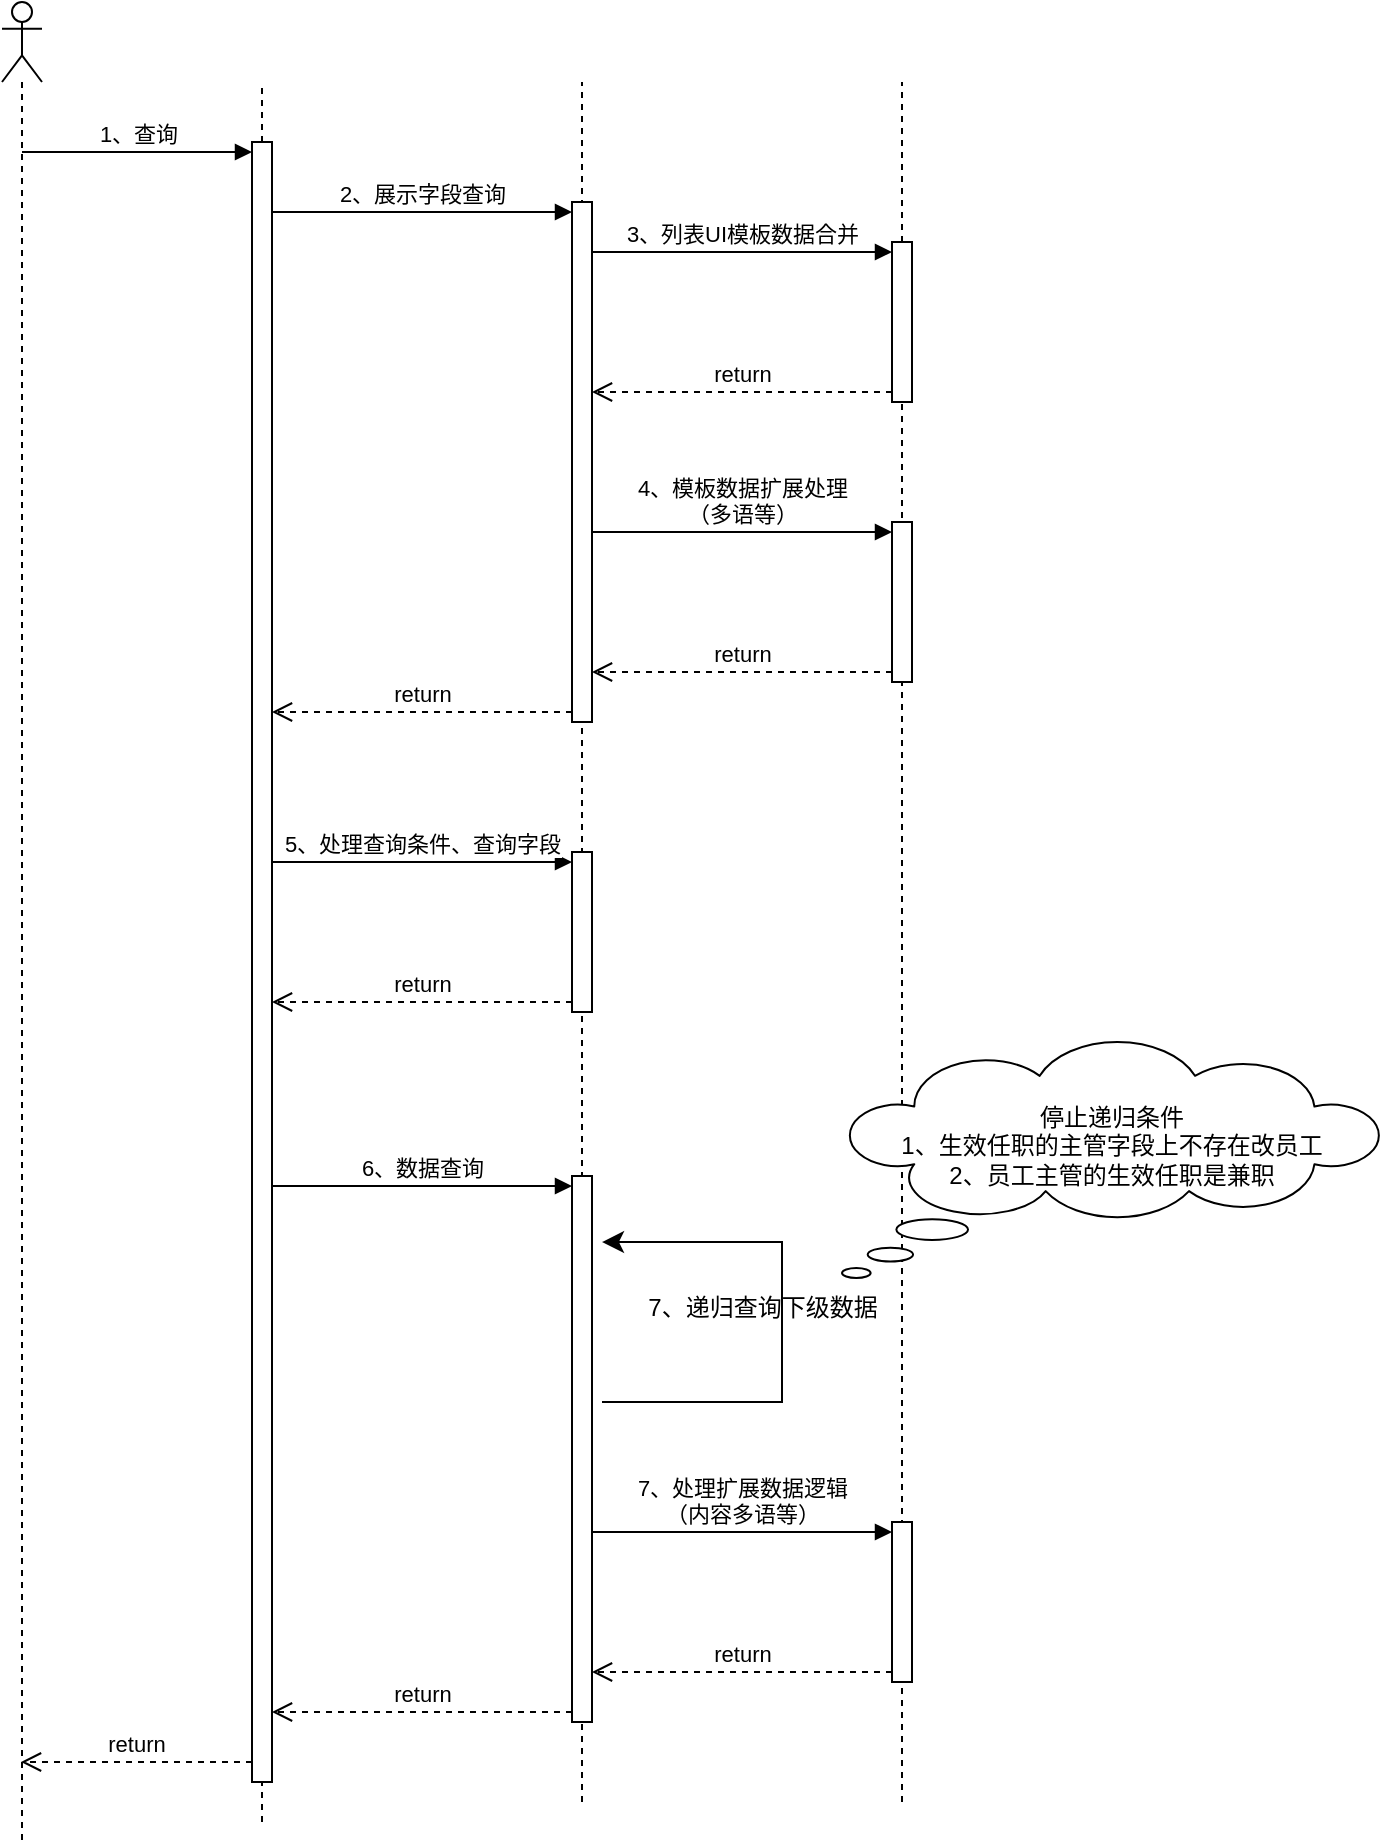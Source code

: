 <mxfile version="23.1.5" type="github">
  <diagram name="第 1 页" id="S-6OjkVsCnSg2azHZJY5">
    <mxGraphModel dx="1434" dy="749" grid="1" gridSize="10" guides="1" tooltips="1" connect="1" arrows="1" fold="1" page="1" pageScale="1" pageWidth="827" pageHeight="1169" math="0" shadow="0">
      <root>
        <mxCell id="0" />
        <mxCell id="1" parent="0" />
        <mxCell id="T84RrNcwuwcVCLzUbH3B-3" value="" style="shape=umlLifeline;perimeter=lifelinePerimeter;whiteSpace=wrap;html=1;container=1;dropTarget=0;collapsible=0;recursiveResize=0;outlineConnect=0;portConstraint=eastwest;newEdgeStyle={&quot;curved&quot;:0,&quot;rounded&quot;:0};participant=umlActor;" parent="1" vertex="1">
          <mxGeometry x="70" y="80" width="20" height="920" as="geometry" />
        </mxCell>
        <mxCell id="T84RrNcwuwcVCLzUbH3B-10" value="" style="endArrow=none;dashed=1;html=1;rounded=0;" parent="1" edge="1">
          <mxGeometry width="50" height="50" relative="1" as="geometry">
            <mxPoint x="200" y="990" as="sourcePoint" />
            <mxPoint x="200" y="120" as="targetPoint" />
          </mxGeometry>
        </mxCell>
        <mxCell id="T84RrNcwuwcVCLzUbH3B-11" value="" style="endArrow=none;dashed=1;html=1;rounded=0;" parent="1" edge="1">
          <mxGeometry width="50" height="50" relative="1" as="geometry">
            <mxPoint x="520" y="980" as="sourcePoint" />
            <mxPoint x="520" y="120" as="targetPoint" />
          </mxGeometry>
        </mxCell>
        <mxCell id="T84RrNcwuwcVCLzUbH3B-12" value="" style="endArrow=none;dashed=1;html=1;rounded=0;" parent="1" edge="1">
          <mxGeometry width="50" height="50" relative="1" as="geometry">
            <mxPoint x="360" y="980" as="sourcePoint" />
            <mxPoint x="360" y="120" as="targetPoint" />
          </mxGeometry>
        </mxCell>
        <mxCell id="T84RrNcwuwcVCLzUbH3B-4" value="" style="html=1;points=[[0,0,0,0,5],[0,1,0,0,-5],[1,0,0,0,5],[1,1,0,0,-5]];perimeter=orthogonalPerimeter;outlineConnect=0;targetShapes=umlLifeline;portConstraint=eastwest;newEdgeStyle={&quot;curved&quot;:0,&quot;rounded&quot;:0};" parent="1" vertex="1">
          <mxGeometry x="195" y="150" width="10" height="820" as="geometry" />
        </mxCell>
        <mxCell id="T84RrNcwuwcVCLzUbH3B-5" value="1、查询" style="html=1;verticalAlign=bottom;endArrow=block;curved=0;rounded=0;entryX=0;entryY=0;entryDx=0;entryDy=5;" parent="1" target="T84RrNcwuwcVCLzUbH3B-4" edge="1">
          <mxGeometry relative="1" as="geometry">
            <mxPoint x="80" y="155" as="sourcePoint" />
          </mxGeometry>
        </mxCell>
        <mxCell id="T84RrNcwuwcVCLzUbH3B-6" value="return" style="html=1;verticalAlign=bottom;endArrow=open;dashed=1;endSize=8;curved=0;rounded=0;exitX=0;exitY=1;exitDx=0;exitDy=-5;" parent="1" edge="1">
          <mxGeometry relative="1" as="geometry">
            <mxPoint x="79.5" y="960.0" as="targetPoint" />
            <mxPoint x="195" y="960.0" as="sourcePoint" />
          </mxGeometry>
        </mxCell>
        <mxCell id="T84RrNcwuwcVCLzUbH3B-14" value="" style="html=1;points=[[0,0,0,0,5],[0,1,0,0,-5],[1,0,0,0,5],[1,1,0,0,-5]];perimeter=orthogonalPerimeter;outlineConnect=0;targetShapes=umlLifeline;portConstraint=eastwest;newEdgeStyle={&quot;curved&quot;:0,&quot;rounded&quot;:0};" parent="1" vertex="1">
          <mxGeometry x="355" y="180" width="10" height="260" as="geometry" />
        </mxCell>
        <mxCell id="T84RrNcwuwcVCLzUbH3B-15" value="2、展示字段查询" style="html=1;verticalAlign=bottom;endArrow=block;curved=0;rounded=0;entryX=0;entryY=0;entryDx=0;entryDy=5;" parent="1" source="T84RrNcwuwcVCLzUbH3B-4" target="T84RrNcwuwcVCLzUbH3B-14" edge="1">
          <mxGeometry relative="1" as="geometry">
            <mxPoint x="290" y="185" as="sourcePoint" />
          </mxGeometry>
        </mxCell>
        <mxCell id="T84RrNcwuwcVCLzUbH3B-16" value="return" style="html=1;verticalAlign=bottom;endArrow=open;dashed=1;endSize=8;curved=0;rounded=0;exitX=0;exitY=1;exitDx=0;exitDy=-5;" parent="1" source="T84RrNcwuwcVCLzUbH3B-14" target="T84RrNcwuwcVCLzUbH3B-4" edge="1">
          <mxGeometry relative="1" as="geometry">
            <mxPoint x="290" y="255" as="targetPoint" />
          </mxGeometry>
        </mxCell>
        <mxCell id="T84RrNcwuwcVCLzUbH3B-17" value="" style="html=1;points=[[0,0,0,0,5],[0,1,0,0,-5],[1,0,0,0,5],[1,1,0,0,-5]];perimeter=orthogonalPerimeter;outlineConnect=0;targetShapes=umlLifeline;portConstraint=eastwest;newEdgeStyle={&quot;curved&quot;:0,&quot;rounded&quot;:0};" parent="1" vertex="1">
          <mxGeometry x="515" y="200" width="10" height="80" as="geometry" />
        </mxCell>
        <mxCell id="T84RrNcwuwcVCLzUbH3B-18" value="3、列表UI模板数据合并" style="html=1;verticalAlign=bottom;endArrow=block;curved=0;rounded=0;entryX=0;entryY=0;entryDx=0;entryDy=5;" parent="1" source="T84RrNcwuwcVCLzUbH3B-14" target="T84RrNcwuwcVCLzUbH3B-17" edge="1">
          <mxGeometry relative="1" as="geometry">
            <mxPoint x="450" y="205" as="sourcePoint" />
          </mxGeometry>
        </mxCell>
        <mxCell id="T84RrNcwuwcVCLzUbH3B-19" value="return" style="html=1;verticalAlign=bottom;endArrow=open;dashed=1;endSize=8;curved=0;rounded=0;exitX=0;exitY=1;exitDx=0;exitDy=-5;" parent="1" source="T84RrNcwuwcVCLzUbH3B-17" target="T84RrNcwuwcVCLzUbH3B-14" edge="1">
          <mxGeometry relative="1" as="geometry">
            <mxPoint x="450" y="275" as="targetPoint" />
          </mxGeometry>
        </mxCell>
        <mxCell id="T84RrNcwuwcVCLzUbH3B-20" value="" style="html=1;points=[[0,0,0,0,5],[0,1,0,0,-5],[1,0,0,0,5],[1,1,0,0,-5]];perimeter=orthogonalPerimeter;outlineConnect=0;targetShapes=umlLifeline;portConstraint=eastwest;newEdgeStyle={&quot;curved&quot;:0,&quot;rounded&quot;:0};" parent="1" vertex="1">
          <mxGeometry x="515" y="340" width="10" height="80" as="geometry" />
        </mxCell>
        <mxCell id="T84RrNcwuwcVCLzUbH3B-21" value="4、模板数据扩展处理&lt;br&gt;（多语等）" style="html=1;verticalAlign=bottom;endArrow=block;curved=0;rounded=0;entryX=0;entryY=0;entryDx=0;entryDy=5;" parent="1" source="T84RrNcwuwcVCLzUbH3B-14" target="T84RrNcwuwcVCLzUbH3B-20" edge="1">
          <mxGeometry relative="1" as="geometry">
            <mxPoint x="445" y="345" as="sourcePoint" />
          </mxGeometry>
        </mxCell>
        <mxCell id="T84RrNcwuwcVCLzUbH3B-22" value="return" style="html=1;verticalAlign=bottom;endArrow=open;dashed=1;endSize=8;curved=0;rounded=0;exitX=0;exitY=1;exitDx=0;exitDy=-5;" parent="1" source="T84RrNcwuwcVCLzUbH3B-20" target="T84RrNcwuwcVCLzUbH3B-14" edge="1">
          <mxGeometry relative="1" as="geometry">
            <mxPoint x="445" y="415" as="targetPoint" />
          </mxGeometry>
        </mxCell>
        <mxCell id="T84RrNcwuwcVCLzUbH3B-23" value="" style="html=1;points=[[0,0,0,0,5],[0,1,0,0,-5],[1,0,0,0,5],[1,1,0,0,-5]];perimeter=orthogonalPerimeter;outlineConnect=0;targetShapes=umlLifeline;portConstraint=eastwest;newEdgeStyle={&quot;curved&quot;:0,&quot;rounded&quot;:0};" parent="1" vertex="1">
          <mxGeometry x="355" y="667" width="10" height="273" as="geometry" />
        </mxCell>
        <mxCell id="T84RrNcwuwcVCLzUbH3B-24" value="6、数据查询" style="html=1;verticalAlign=bottom;endArrow=block;curved=0;rounded=0;entryX=0;entryY=0;entryDx=0;entryDy=5;" parent="1" target="T84RrNcwuwcVCLzUbH3B-23" edge="1">
          <mxGeometry relative="1" as="geometry">
            <mxPoint x="205" y="672.0" as="sourcePoint" />
          </mxGeometry>
        </mxCell>
        <mxCell id="T84RrNcwuwcVCLzUbH3B-25" value="return" style="html=1;verticalAlign=bottom;endArrow=open;dashed=1;endSize=8;curved=0;rounded=0;exitX=0;exitY=1;exitDx=0;exitDy=-5;" parent="1" source="T84RrNcwuwcVCLzUbH3B-23" target="T84RrNcwuwcVCLzUbH3B-4" edge="1">
          <mxGeometry relative="1" as="geometry">
            <mxPoint x="205" y="882.0" as="targetPoint" />
          </mxGeometry>
        </mxCell>
        <mxCell id="T84RrNcwuwcVCLzUbH3B-26" value="" style="html=1;points=[[0,0,0,0,5],[0,1,0,0,-5],[1,0,0,0,5],[1,1,0,0,-5]];perimeter=orthogonalPerimeter;outlineConnect=0;targetShapes=umlLifeline;portConstraint=eastwest;newEdgeStyle={&quot;curved&quot;:0,&quot;rounded&quot;:0};" parent="1" vertex="1">
          <mxGeometry x="515" y="840" width="10" height="80" as="geometry" />
        </mxCell>
        <mxCell id="T84RrNcwuwcVCLzUbH3B-27" value="7、处理扩展数据逻辑&lt;br&gt;（内容多语等）" style="html=1;verticalAlign=bottom;endArrow=block;curved=0;rounded=0;entryX=0;entryY=0;entryDx=0;entryDy=5;" parent="1" target="T84RrNcwuwcVCLzUbH3B-26" edge="1">
          <mxGeometry relative="1" as="geometry">
            <mxPoint x="365" y="845" as="sourcePoint" />
          </mxGeometry>
        </mxCell>
        <mxCell id="T84RrNcwuwcVCLzUbH3B-28" value="return" style="html=1;verticalAlign=bottom;endArrow=open;dashed=1;endSize=8;curved=0;rounded=0;exitX=0;exitY=1;exitDx=0;exitDy=-5;" parent="1" source="T84RrNcwuwcVCLzUbH3B-26" edge="1">
          <mxGeometry relative="1" as="geometry">
            <mxPoint x="365" y="915" as="targetPoint" />
          </mxGeometry>
        </mxCell>
        <mxCell id="T84RrNcwuwcVCLzUbH3B-29" value="" style="html=1;points=[[0,0,0,0,5],[0,1,0,0,-5],[1,0,0,0,5],[1,1,0,0,-5]];perimeter=orthogonalPerimeter;outlineConnect=0;targetShapes=umlLifeline;portConstraint=eastwest;newEdgeStyle={&quot;curved&quot;:0,&quot;rounded&quot;:0};" parent="1" vertex="1">
          <mxGeometry x="355" y="505" width="10" height="80" as="geometry" />
        </mxCell>
        <mxCell id="T84RrNcwuwcVCLzUbH3B-30" value="5、处理查询条件、查询字段" style="html=1;verticalAlign=bottom;endArrow=block;curved=0;rounded=0;entryX=0;entryY=0;entryDx=0;entryDy=5;" parent="1" source="T84RrNcwuwcVCLzUbH3B-4" target="T84RrNcwuwcVCLzUbH3B-29" edge="1">
          <mxGeometry relative="1" as="geometry">
            <mxPoint x="285" y="510" as="sourcePoint" />
          </mxGeometry>
        </mxCell>
        <mxCell id="T84RrNcwuwcVCLzUbH3B-31" value="return" style="html=1;verticalAlign=bottom;endArrow=open;dashed=1;endSize=8;curved=0;rounded=0;exitX=0;exitY=1;exitDx=0;exitDy=-5;" parent="1" source="T84RrNcwuwcVCLzUbH3B-29" target="T84RrNcwuwcVCLzUbH3B-4" edge="1">
          <mxGeometry relative="1" as="geometry">
            <mxPoint x="285" y="580" as="targetPoint" />
          </mxGeometry>
        </mxCell>
        <mxCell id="sjRXnx2SvlVrv_pFDzfb-4" value="" style="edgeStyle=elbowEdgeStyle;elbow=horizontal;endArrow=classic;html=1;curved=0;rounded=0;endSize=8;startSize=8;entryX=1.5;entryY=0.121;entryDx=0;entryDy=0;entryPerimeter=0;" edge="1" parent="1" target="T84RrNcwuwcVCLzUbH3B-23">
          <mxGeometry width="50" height="50" relative="1" as="geometry">
            <mxPoint x="370" y="780" as="sourcePoint" />
            <mxPoint x="440" y="700" as="targetPoint" />
            <Array as="points">
              <mxPoint x="460" y="740" />
            </Array>
          </mxGeometry>
        </mxCell>
        <mxCell id="sjRXnx2SvlVrv_pFDzfb-5" value="7、递归查询下级数据" style="text;html=1;align=center;verticalAlign=middle;resizable=0;points=[];autosize=1;strokeColor=none;fillColor=none;" vertex="1" parent="1">
          <mxGeometry x="380" y="718" width="140" height="30" as="geometry" />
        </mxCell>
        <mxCell id="sjRXnx2SvlVrv_pFDzfb-6" value="停止递归条件&lt;br&gt;1、生效任职的主管字段上不存在改员工&lt;br&gt;2、员工主管的生效任职是兼职&lt;br&gt;&lt;div&gt;&lt;br/&gt;&lt;/div&gt;" style="whiteSpace=wrap;html=1;shape=mxgraph.basic.cloud_callout" vertex="1" parent="1">
          <mxGeometry x="490" y="600" width="270" height="118" as="geometry" />
        </mxCell>
      </root>
    </mxGraphModel>
  </diagram>
</mxfile>
